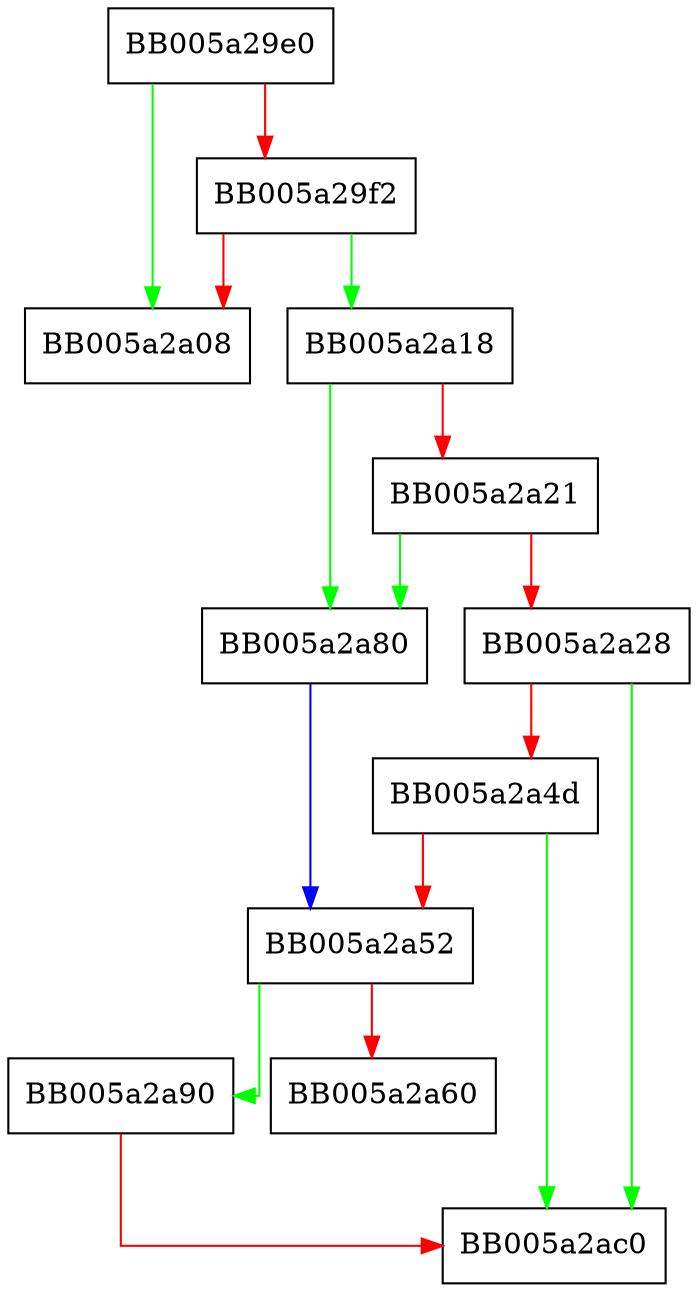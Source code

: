 digraph ENGINE_finish {
  node [shape="box"];
  graph [splines=ortho];
  BB005a29e0 -> BB005a2a08 [color="green"];
  BB005a29e0 -> BB005a29f2 [color="red"];
  BB005a29f2 -> BB005a2a18 [color="green"];
  BB005a29f2 -> BB005a2a08 [color="red"];
  BB005a2a18 -> BB005a2a80 [color="green"];
  BB005a2a18 -> BB005a2a21 [color="red"];
  BB005a2a21 -> BB005a2a80 [color="green"];
  BB005a2a21 -> BB005a2a28 [color="red"];
  BB005a2a28 -> BB005a2ac0 [color="green"];
  BB005a2a28 -> BB005a2a4d [color="red"];
  BB005a2a4d -> BB005a2ac0 [color="green"];
  BB005a2a4d -> BB005a2a52 [color="red"];
  BB005a2a52 -> BB005a2a90 [color="green"];
  BB005a2a52 -> BB005a2a60 [color="red"];
  BB005a2a80 -> BB005a2a52 [color="blue"];
  BB005a2a90 -> BB005a2ac0 [color="red"];
}